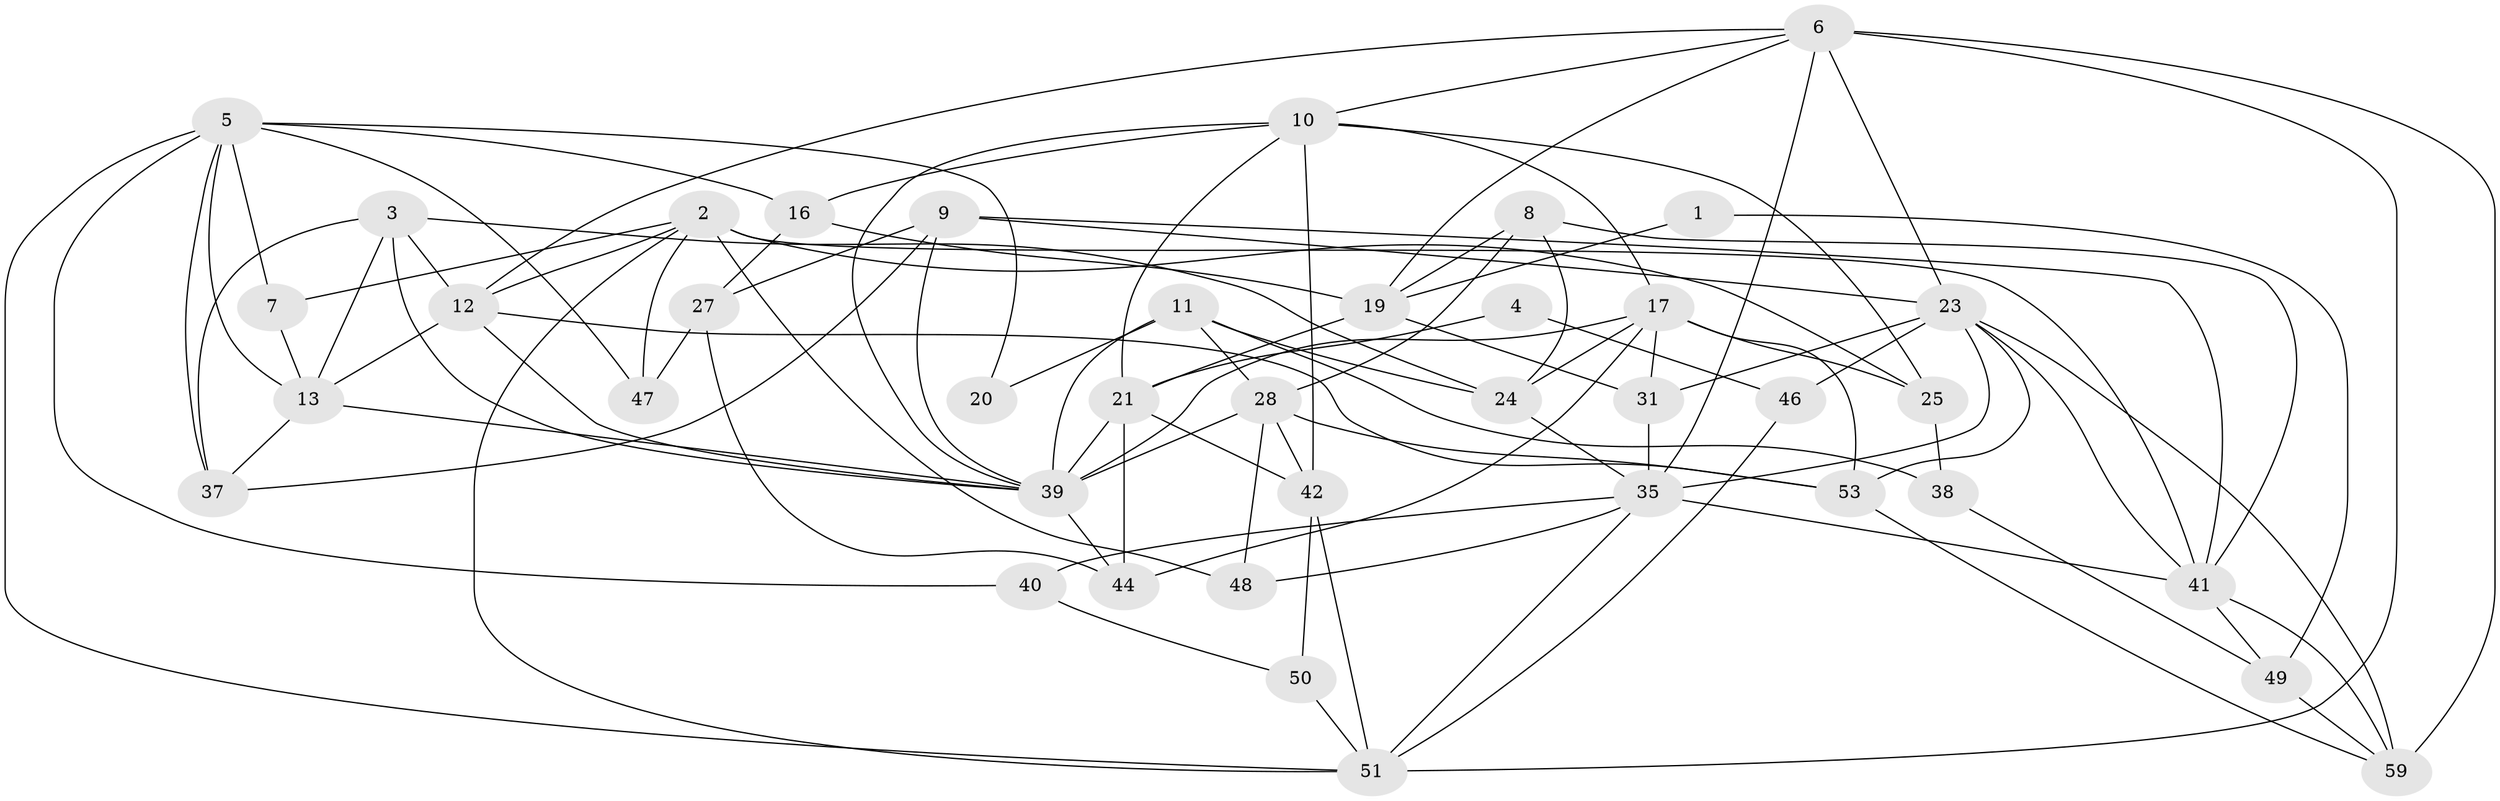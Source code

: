 // Generated by graph-tools (version 1.1) at 2025/24/03/03/25 07:24:03]
// undirected, 40 vertices, 100 edges
graph export_dot {
graph [start="1"]
  node [color=gray90,style=filled];
  1;
  2 [super="+14"];
  3 [super="+18"];
  4;
  5 [super="+26"];
  6 [super="+22"];
  7 [super="+45"];
  8;
  9 [super="+15"];
  10 [super="+33"];
  11 [super="+60"];
  12;
  13 [super="+32"];
  16;
  17 [super="+34"];
  19;
  20;
  21 [super="+29"];
  23 [super="+30"];
  24 [super="+62"];
  25 [super="+36"];
  27;
  28 [super="+58"];
  31;
  35 [super="+57"];
  37;
  38;
  39 [super="+54"];
  40;
  41 [super="+43"];
  42 [super="+61"];
  44 [super="+52"];
  46;
  47;
  48;
  49 [super="+56"];
  50;
  51 [super="+63"];
  53 [super="+55"];
  59;
  1 -- 19;
  1 -- 49 [weight=2];
  2 -- 7;
  2 -- 41;
  2 -- 51;
  2 -- 48;
  2 -- 25;
  2 -- 12;
  2 -- 47;
  3 -- 39;
  3 -- 13;
  3 -- 12;
  3 -- 37;
  3 -- 24;
  4 -- 46;
  4 -- 21;
  5 -- 37;
  5 -- 47;
  5 -- 7;
  5 -- 13;
  5 -- 20;
  5 -- 40;
  5 -- 51;
  5 -- 16;
  6 -- 59;
  6 -- 35;
  6 -- 51;
  6 -- 10;
  6 -- 19;
  6 -- 12;
  6 -- 23;
  7 -- 13;
  8 -- 19;
  8 -- 24;
  8 -- 28;
  8 -- 41;
  9 -- 27;
  9 -- 37;
  9 -- 39;
  9 -- 41;
  9 -- 23;
  10 -- 16;
  10 -- 42;
  10 -- 39;
  10 -- 21;
  10 -- 17;
  10 -- 25;
  11 -- 20;
  11 -- 38;
  11 -- 39;
  11 -- 24;
  11 -- 28;
  12 -- 53;
  12 -- 39;
  12 -- 13;
  13 -- 39;
  13 -- 37;
  16 -- 19;
  16 -- 27;
  17 -- 39 [weight=2];
  17 -- 31;
  17 -- 53;
  17 -- 44;
  17 -- 24;
  17 -- 25;
  19 -- 31;
  19 -- 21;
  21 -- 44 [weight=2];
  21 -- 42;
  21 -- 39;
  23 -- 31;
  23 -- 46;
  23 -- 53;
  23 -- 59;
  23 -- 41;
  23 -- 35;
  24 -- 35;
  25 -- 38;
  27 -- 44;
  27 -- 47;
  28 -- 48;
  28 -- 53;
  28 -- 39;
  28 -- 42;
  31 -- 35;
  35 -- 41;
  35 -- 48;
  35 -- 51;
  35 -- 40;
  38 -- 49;
  39 -- 44;
  40 -- 50;
  41 -- 59;
  41 -- 49;
  42 -- 51;
  42 -- 50;
  46 -- 51;
  49 -- 59;
  50 -- 51;
  53 -- 59;
}

